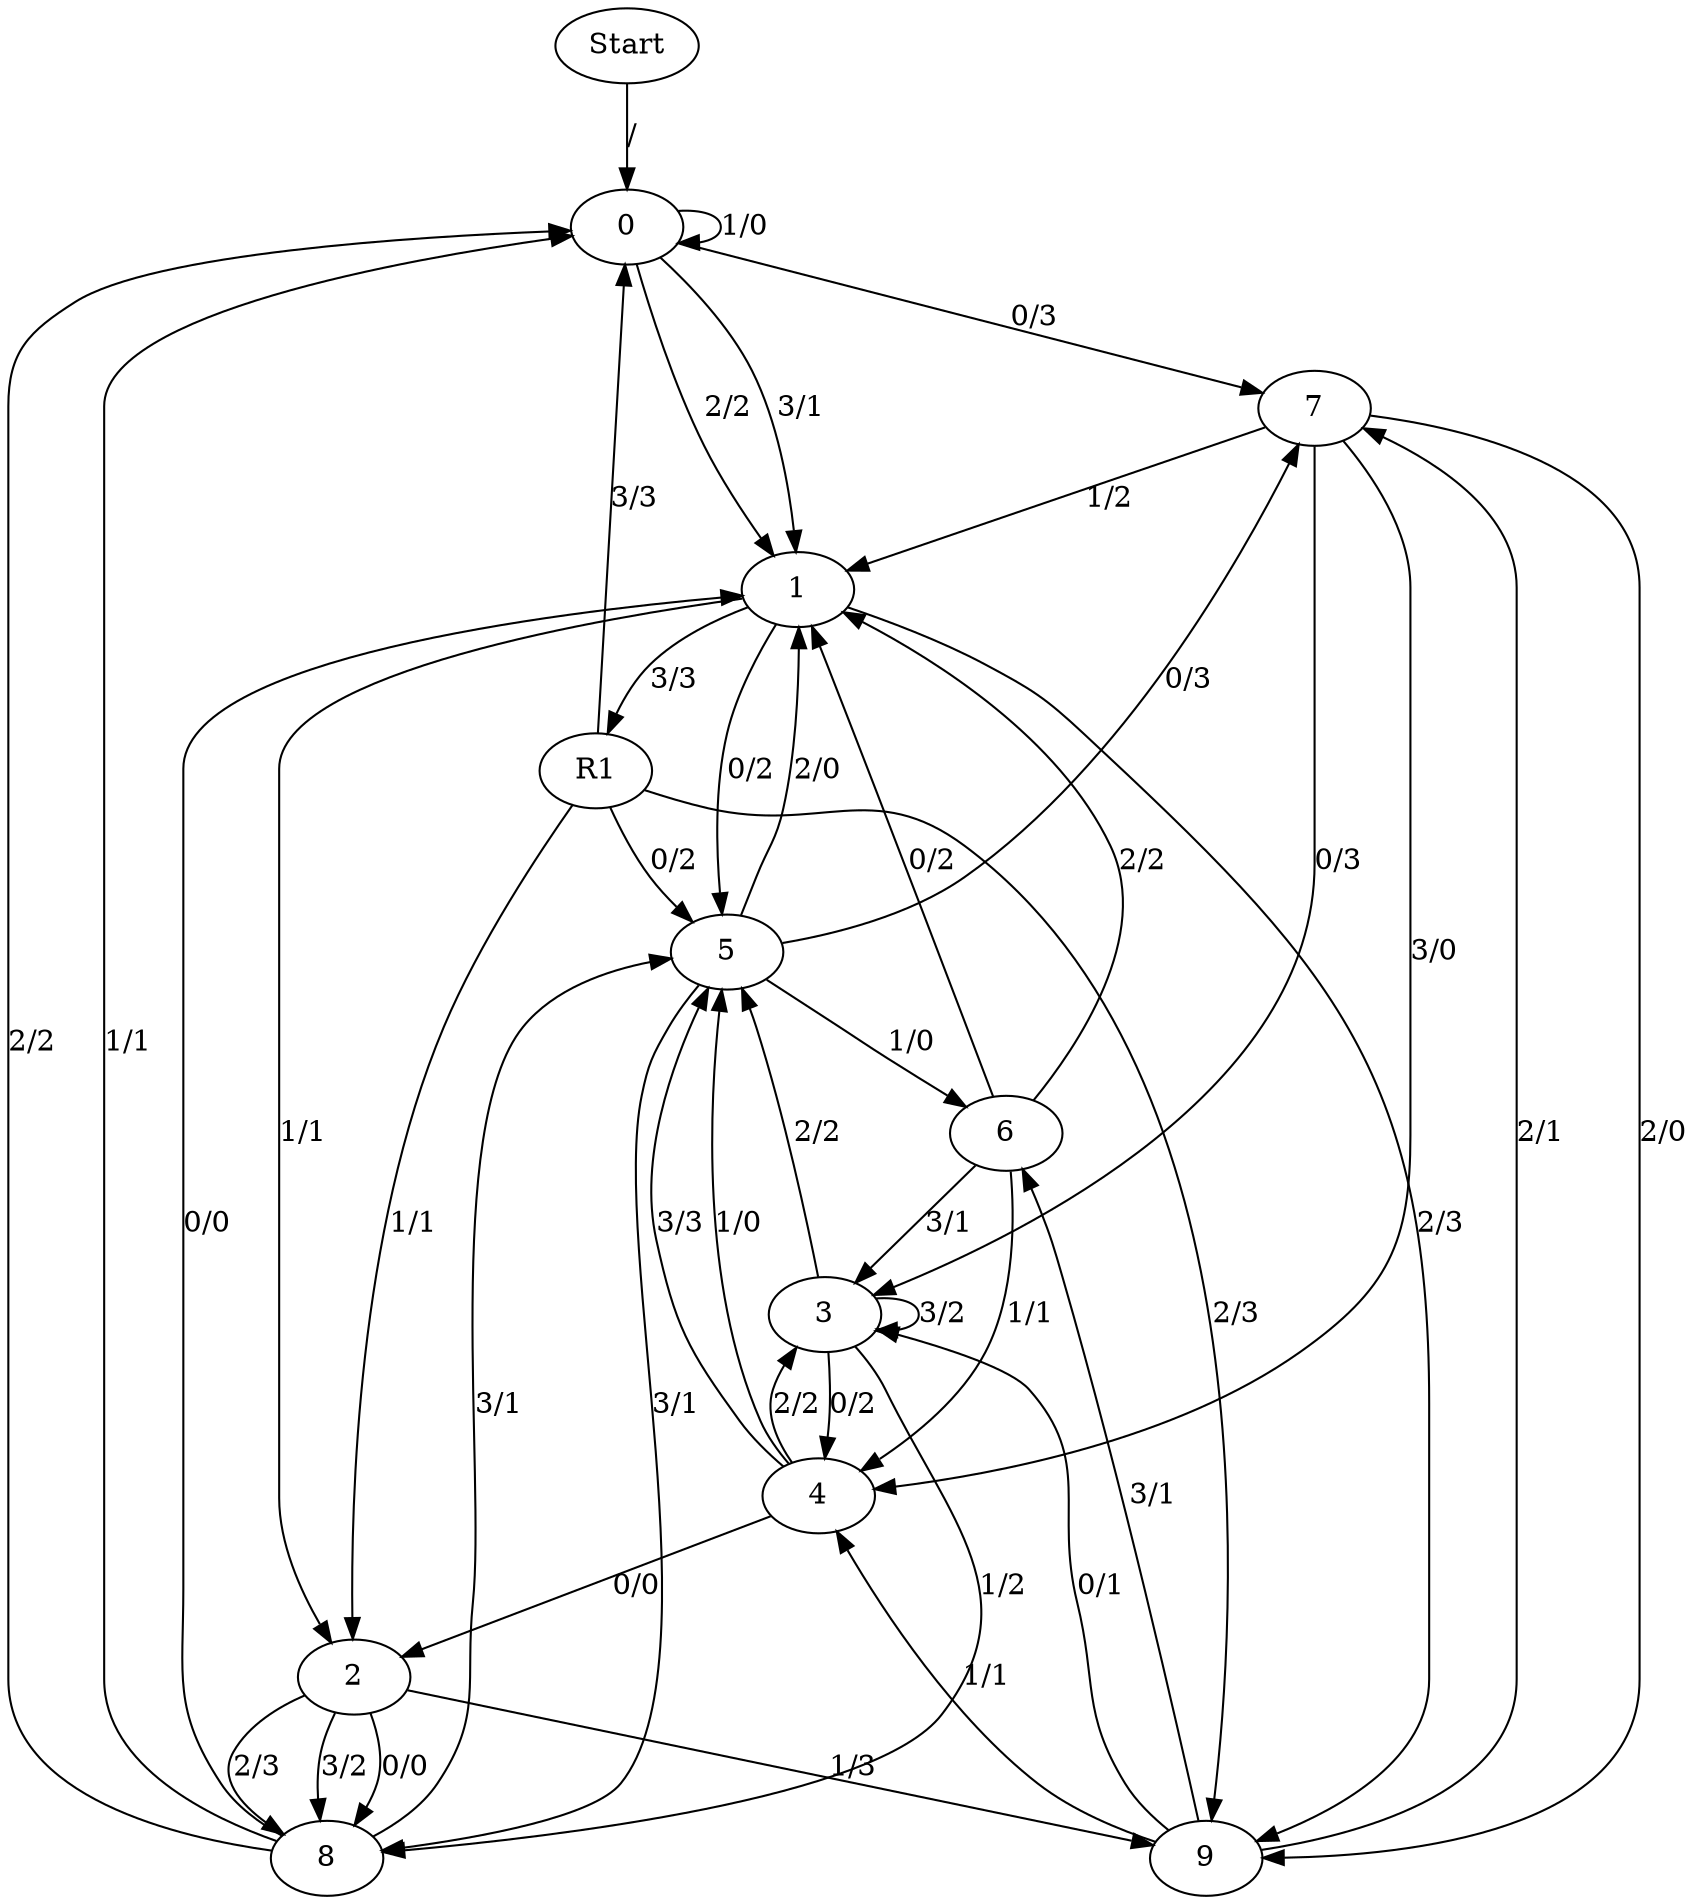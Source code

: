 digraph {
	Start -> 0 [label="/"]
	0 -> 7 [label="0/3"]
	0 -> 0 [label="1/0"]
	0 -> 1 [label="2/2"]
	0 -> 1 [label="3/1"]
	6 -> 1 [label="0/2"]
	6 -> 4 [label="1/1"]
	6 -> 1 [label="2/2"]
	6 -> 3 [label="3/1"]
	3 -> 8 [label="1/2"]
	3 -> 5 [label="2/2"]
	3 -> 3 [label="3/2"]
	3 -> 4 [label="0/2"]
	8 -> 0 [label="2/2"]
	8 -> 5 [label="3/1"]
	8 -> 1 [label="0/0"]
	8 -> 0 [label="1/1"]
	7 -> 3 [label="0/3"]
	7 -> 1 [label="1/2"]
	7 -> 9 [label="2/0"]
	7 -> 4 [label="3/0"]
	4 -> 2 [label="0/0"]
	4 -> 5 [label="1/0"]
	4 -> 3 [label="2/2"]
	4 -> 5 [label="3/3"]
	5 -> 7 [label="0/3"]
	5 -> 6 [label="1/0"]
	5 -> 1 [label="2/0"]
	5 -> 8 [label="3/1"]
	1 -> 2 [label="1/1"]
	1 -> 9 [label="2/3"]
	1 -> R1 [label="3/3"]
	1 -> 5 [label="0/2"]
	R1 -> 5 [label="0/2"]
	R1 -> 2 [label="1/1"]
	R1 -> 9 [label="2/3"]
	R1 -> 0 [label="3/3"]
	2 -> 8 [label="0/0"]
	2 -> 9 [label="1/3"]
	2 -> 8 [label="2/3"]
	2 -> 8 [label="3/2"]
	9 -> 7 [label="2/1"]
	9 -> 6 [label="3/1"]
	9 -> 3 [label="0/1"]
	9 -> 4 [label="1/1"]
}